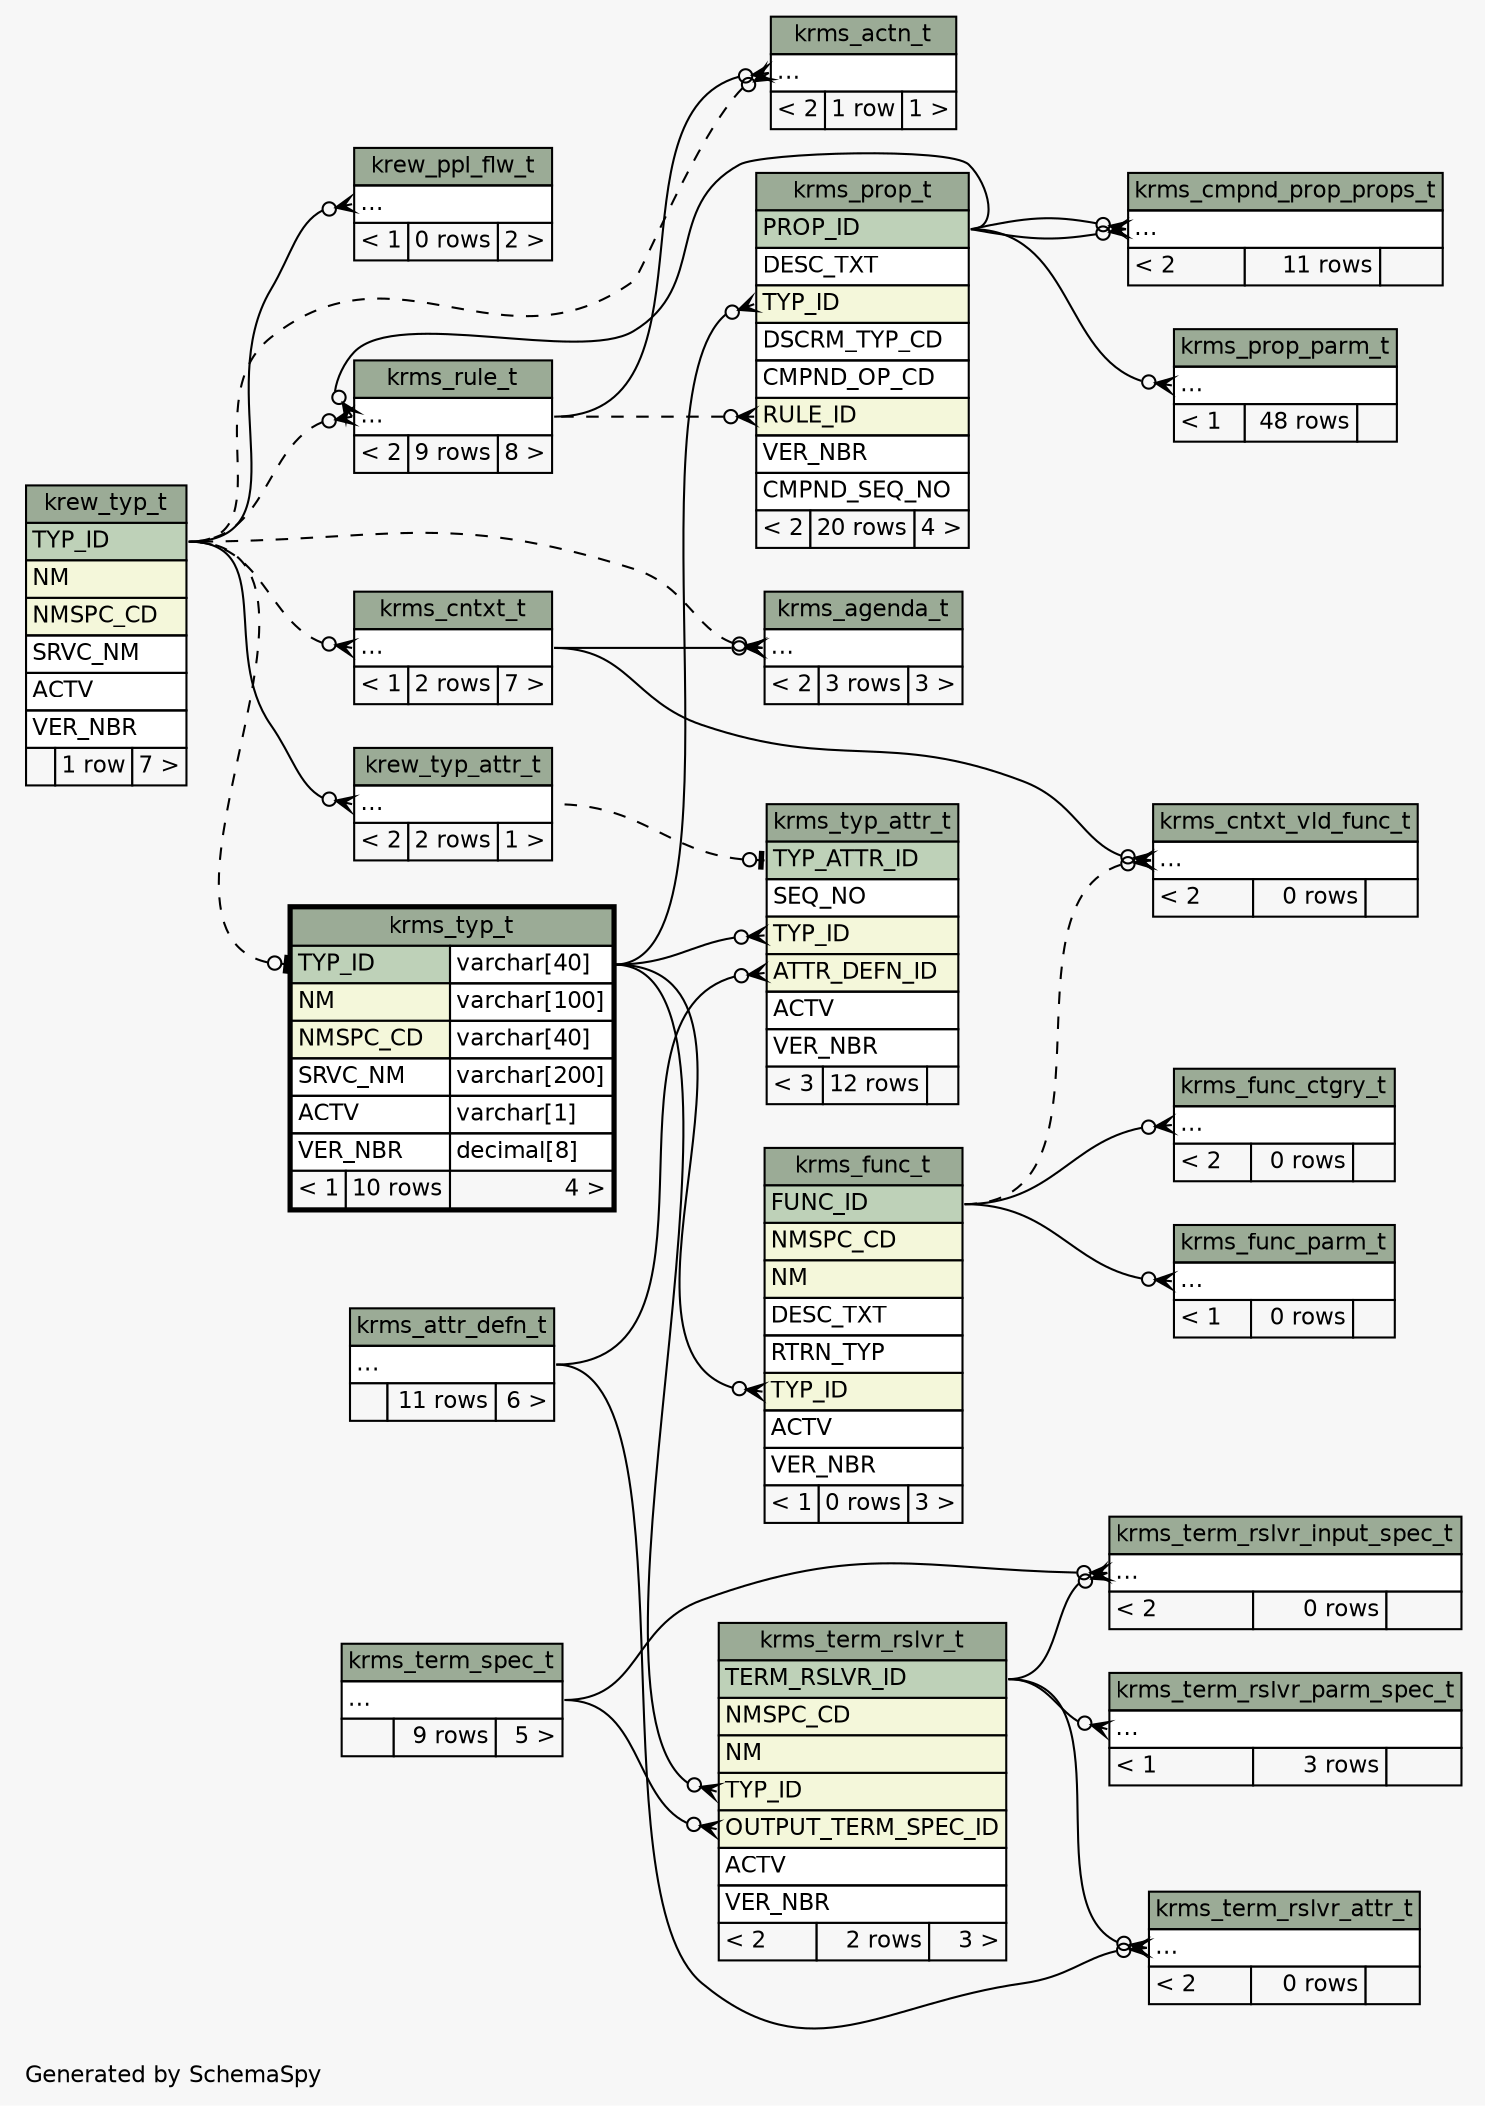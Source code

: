 // dot 2.28.0 on Mac OS X 10.7.2
// SchemaSpy rev 590
digraph "impliedTwoDegreesRelationshipsDiagram" {
  graph [
    rankdir="RL"
    bgcolor="#f7f7f7"
    label="\nGenerated by SchemaSpy"
    labeljust="l"
    nodesep="0.18"
    ranksep="0.46"
    fontname="Helvetica"
    fontsize="11"
  ];
  node [
    fontname="Helvetica"
    fontsize="11"
    shape="plaintext"
  ];
  edge [
    arrowsize="0.8"
  ];
  "krew_ppl_flw_t":"elipses":w -> "krew_typ_t":"TYP_ID":e [arrowhead=none dir=back arrowtail=crowodot];
  "krew_typ_attr_t":"elipses":w -> "krew_typ_t":"TYP_ID":e [arrowhead=none dir=back arrowtail=crowodot];
  "krms_actn_t":"elipses":w -> "krms_rule_t":"elipses":e [arrowhead=none dir=back arrowtail=crowodot];
  "krms_actn_t":"elipses":w -> "krew_typ_t":"TYP_ID":e [arrowhead=none dir=back arrowtail=crowodot style=dashed];
  "krms_agenda_t":"elipses":w -> "krms_cntxt_t":"elipses":e [arrowhead=none dir=back arrowtail=crowodot];
  "krms_agenda_t":"elipses":w -> "krew_typ_t":"TYP_ID":e [arrowhead=none dir=back arrowtail=crowodot style=dashed];
  "krms_cmpnd_prop_props_t":"elipses":w -> "krms_prop_t":"PROP_ID":e [arrowhead=none dir=back arrowtail=crowodot];
  "krms_cmpnd_prop_props_t":"elipses":w -> "krms_prop_t":"PROP_ID":e [arrowhead=none dir=back arrowtail=crowodot];
  "krms_cntxt_t":"elipses":w -> "krew_typ_t":"TYP_ID":e [arrowhead=none dir=back arrowtail=crowodot style=dashed];
  "krms_cntxt_vld_func_t":"elipses":w -> "krms_cntxt_t":"elipses":e [arrowhead=none dir=back arrowtail=crowodot];
  "krms_cntxt_vld_func_t":"elipses":w -> "krms_func_t":"FUNC_ID":e [arrowhead=none dir=back arrowtail=crowodot style=dashed];
  "krms_func_ctgry_t":"elipses":w -> "krms_func_t":"FUNC_ID":e [arrowhead=none dir=back arrowtail=crowodot];
  "krms_func_parm_t":"elipses":w -> "krms_func_t":"FUNC_ID":e [arrowhead=none dir=back arrowtail=crowodot];
  "krms_func_t":"TYP_ID":w -> "krms_typ_t":"TYP_ID.type":e [arrowhead=none dir=back arrowtail=crowodot];
  "krms_prop_parm_t":"elipses":w -> "krms_prop_t":"PROP_ID":e [arrowhead=none dir=back arrowtail=crowodot];
  "krms_prop_t":"RULE_ID":w -> "krms_rule_t":"elipses":e [arrowhead=none dir=back arrowtail=crowodot style=dashed];
  "krms_prop_t":"TYP_ID":w -> "krms_typ_t":"TYP_ID.type":e [arrowhead=none dir=back arrowtail=crowodot];
  "krms_rule_t":"elipses":w -> "krms_prop_t":"PROP_ID":e [arrowhead=none dir=back arrowtail=crowodot];
  "krms_rule_t":"elipses":w -> "krew_typ_t":"TYP_ID":e [arrowhead=none dir=back arrowtail=crowodot style=dashed];
  "krms_term_rslvr_attr_t":"elipses":w -> "krms_attr_defn_t":"elipses":e [arrowhead=none dir=back arrowtail=crowodot];
  "krms_term_rslvr_attr_t":"elipses":w -> "krms_term_rslvr_t":"TERM_RSLVR_ID":e [arrowhead=none dir=back arrowtail=crowodot];
  "krms_term_rslvr_input_spec_t":"elipses":w -> "krms_term_rslvr_t":"TERM_RSLVR_ID":e [arrowhead=none dir=back arrowtail=crowodot];
  "krms_term_rslvr_input_spec_t":"elipses":w -> "krms_term_spec_t":"elipses":e [arrowhead=none dir=back arrowtail=crowodot];
  "krms_term_rslvr_parm_spec_t":"elipses":w -> "krms_term_rslvr_t":"TERM_RSLVR_ID":e [arrowhead=none dir=back arrowtail=crowodot];
  "krms_term_rslvr_t":"OUTPUT_TERM_SPEC_ID":w -> "krms_term_spec_t":"elipses":e [arrowhead=none dir=back arrowtail=crowodot];
  "krms_term_rslvr_t":"TYP_ID":w -> "krms_typ_t":"TYP_ID.type":e [arrowhead=none dir=back arrowtail=crowodot];
  "krms_typ_attr_t":"ATTR_DEFN_ID":w -> "krms_attr_defn_t":"elipses":e [arrowhead=none dir=back arrowtail=crowodot];
  "krms_typ_attr_t":"TYP_ATTR_ID":w -> "krew_typ_attr_t":"elipses":e [arrowhead=none dir=back arrowtail=teeodot style=dashed];
  "krms_typ_attr_t":"TYP_ID":w -> "krms_typ_t":"TYP_ID.type":e [arrowhead=none dir=back arrowtail=crowodot];
  "krms_typ_t":"TYP_ID":w -> "krew_typ_t":"TYP_ID":e [arrowhead=none dir=back arrowtail=teeodot style=dashed];
  "krew_ppl_flw_t" [
    label=<
    <TABLE BORDER="0" CELLBORDER="1" CELLSPACING="0" BGCOLOR="#ffffff">
      <TR><TD COLSPAN="3" BGCOLOR="#9bab96" ALIGN="CENTER">krew_ppl_flw_t</TD></TR>
      <TR><TD PORT="elipses" COLSPAN="3" ALIGN="LEFT">...</TD></TR>
      <TR><TD ALIGN="LEFT" BGCOLOR="#f7f7f7">&lt; 1</TD><TD ALIGN="RIGHT" BGCOLOR="#f7f7f7">0 rows</TD><TD ALIGN="RIGHT" BGCOLOR="#f7f7f7">2 &gt;</TD></TR>
    </TABLE>>
    URL="krew_ppl_flw_t.html"
    tooltip="krew_ppl_flw_t"
  ];
  "krew_typ_attr_t" [
    label=<
    <TABLE BORDER="0" CELLBORDER="1" CELLSPACING="0" BGCOLOR="#ffffff">
      <TR><TD COLSPAN="3" BGCOLOR="#9bab96" ALIGN="CENTER">krew_typ_attr_t</TD></TR>
      <TR><TD PORT="elipses" COLSPAN="3" ALIGN="LEFT">...</TD></TR>
      <TR><TD ALIGN="LEFT" BGCOLOR="#f7f7f7">&lt; 2</TD><TD ALIGN="RIGHT" BGCOLOR="#f7f7f7">2 rows</TD><TD ALIGN="RIGHT" BGCOLOR="#f7f7f7">1 &gt;</TD></TR>
    </TABLE>>
    URL="krew_typ_attr_t.html"
    tooltip="krew_typ_attr_t"
  ];
  "krew_typ_t" [
    label=<
    <TABLE BORDER="0" CELLBORDER="1" CELLSPACING="0" BGCOLOR="#ffffff">
      <TR><TD COLSPAN="3" BGCOLOR="#9bab96" ALIGN="CENTER">krew_typ_t</TD></TR>
      <TR><TD PORT="TYP_ID" COLSPAN="3" BGCOLOR="#bed1b8" ALIGN="LEFT">TYP_ID</TD></TR>
      <TR><TD PORT="NM" COLSPAN="3" BGCOLOR="#f4f7da" ALIGN="LEFT">NM</TD></TR>
      <TR><TD PORT="NMSPC_CD" COLSPAN="3" BGCOLOR="#f4f7da" ALIGN="LEFT">NMSPC_CD</TD></TR>
      <TR><TD PORT="SRVC_NM" COLSPAN="3" ALIGN="LEFT">SRVC_NM</TD></TR>
      <TR><TD PORT="ACTV" COLSPAN="3" ALIGN="LEFT">ACTV</TD></TR>
      <TR><TD PORT="VER_NBR" COLSPAN="3" ALIGN="LEFT">VER_NBR</TD></TR>
      <TR><TD ALIGN="LEFT" BGCOLOR="#f7f7f7">  </TD><TD ALIGN="RIGHT" BGCOLOR="#f7f7f7">1 row</TD><TD ALIGN="RIGHT" BGCOLOR="#f7f7f7">7 &gt;</TD></TR>
    </TABLE>>
    URL="krew_typ_t.html"
    tooltip="krew_typ_t"
  ];
  "krms_actn_t" [
    label=<
    <TABLE BORDER="0" CELLBORDER="1" CELLSPACING="0" BGCOLOR="#ffffff">
      <TR><TD COLSPAN="3" BGCOLOR="#9bab96" ALIGN="CENTER">krms_actn_t</TD></TR>
      <TR><TD PORT="elipses" COLSPAN="3" ALIGN="LEFT">...</TD></TR>
      <TR><TD ALIGN="LEFT" BGCOLOR="#f7f7f7">&lt; 2</TD><TD ALIGN="RIGHT" BGCOLOR="#f7f7f7">1 row</TD><TD ALIGN="RIGHT" BGCOLOR="#f7f7f7">1 &gt;</TD></TR>
    </TABLE>>
    URL="krms_actn_t.html"
    tooltip="krms_actn_t"
  ];
  "krms_agenda_t" [
    label=<
    <TABLE BORDER="0" CELLBORDER="1" CELLSPACING="0" BGCOLOR="#ffffff">
      <TR><TD COLSPAN="3" BGCOLOR="#9bab96" ALIGN="CENTER">krms_agenda_t</TD></TR>
      <TR><TD PORT="elipses" COLSPAN="3" ALIGN="LEFT">...</TD></TR>
      <TR><TD ALIGN="LEFT" BGCOLOR="#f7f7f7">&lt; 2</TD><TD ALIGN="RIGHT" BGCOLOR="#f7f7f7">3 rows</TD><TD ALIGN="RIGHT" BGCOLOR="#f7f7f7">3 &gt;</TD></TR>
    </TABLE>>
    URL="krms_agenda_t.html"
    tooltip="krms_agenda_t"
  ];
  "krms_attr_defn_t" [
    label=<
    <TABLE BORDER="0" CELLBORDER="1" CELLSPACING="0" BGCOLOR="#ffffff">
      <TR><TD COLSPAN="3" BGCOLOR="#9bab96" ALIGN="CENTER">krms_attr_defn_t</TD></TR>
      <TR><TD PORT="elipses" COLSPAN="3" ALIGN="LEFT">...</TD></TR>
      <TR><TD ALIGN="LEFT" BGCOLOR="#f7f7f7">  </TD><TD ALIGN="RIGHT" BGCOLOR="#f7f7f7">11 rows</TD><TD ALIGN="RIGHT" BGCOLOR="#f7f7f7">6 &gt;</TD></TR>
    </TABLE>>
    URL="krms_attr_defn_t.html"
    tooltip="krms_attr_defn_t"
  ];
  "krms_cmpnd_prop_props_t" [
    label=<
    <TABLE BORDER="0" CELLBORDER="1" CELLSPACING="0" BGCOLOR="#ffffff">
      <TR><TD COLSPAN="3" BGCOLOR="#9bab96" ALIGN="CENTER">krms_cmpnd_prop_props_t</TD></TR>
      <TR><TD PORT="elipses" COLSPAN="3" ALIGN="LEFT">...</TD></TR>
      <TR><TD ALIGN="LEFT" BGCOLOR="#f7f7f7">&lt; 2</TD><TD ALIGN="RIGHT" BGCOLOR="#f7f7f7">11 rows</TD><TD ALIGN="RIGHT" BGCOLOR="#f7f7f7">  </TD></TR>
    </TABLE>>
    URL="krms_cmpnd_prop_props_t.html"
    tooltip="krms_cmpnd_prop_props_t"
  ];
  "krms_cntxt_t" [
    label=<
    <TABLE BORDER="0" CELLBORDER="1" CELLSPACING="0" BGCOLOR="#ffffff">
      <TR><TD COLSPAN="3" BGCOLOR="#9bab96" ALIGN="CENTER">krms_cntxt_t</TD></TR>
      <TR><TD PORT="elipses" COLSPAN="3" ALIGN="LEFT">...</TD></TR>
      <TR><TD ALIGN="LEFT" BGCOLOR="#f7f7f7">&lt; 1</TD><TD ALIGN="RIGHT" BGCOLOR="#f7f7f7">2 rows</TD><TD ALIGN="RIGHT" BGCOLOR="#f7f7f7">7 &gt;</TD></TR>
    </TABLE>>
    URL="krms_cntxt_t.html"
    tooltip="krms_cntxt_t"
  ];
  "krms_cntxt_vld_func_t" [
    label=<
    <TABLE BORDER="0" CELLBORDER="1" CELLSPACING="0" BGCOLOR="#ffffff">
      <TR><TD COLSPAN="3" BGCOLOR="#9bab96" ALIGN="CENTER">krms_cntxt_vld_func_t</TD></TR>
      <TR><TD PORT="elipses" COLSPAN="3" ALIGN="LEFT">...</TD></TR>
      <TR><TD ALIGN="LEFT" BGCOLOR="#f7f7f7">&lt; 2</TD><TD ALIGN="RIGHT" BGCOLOR="#f7f7f7">0 rows</TD><TD ALIGN="RIGHT" BGCOLOR="#f7f7f7">  </TD></TR>
    </TABLE>>
    URL="krms_cntxt_vld_func_t.html"
    tooltip="krms_cntxt_vld_func_t"
  ];
  "krms_func_ctgry_t" [
    label=<
    <TABLE BORDER="0" CELLBORDER="1" CELLSPACING="0" BGCOLOR="#ffffff">
      <TR><TD COLSPAN="3" BGCOLOR="#9bab96" ALIGN="CENTER">krms_func_ctgry_t</TD></TR>
      <TR><TD PORT="elipses" COLSPAN="3" ALIGN="LEFT">...</TD></TR>
      <TR><TD ALIGN="LEFT" BGCOLOR="#f7f7f7">&lt; 2</TD><TD ALIGN="RIGHT" BGCOLOR="#f7f7f7">0 rows</TD><TD ALIGN="RIGHT" BGCOLOR="#f7f7f7">  </TD></TR>
    </TABLE>>
    URL="krms_func_ctgry_t.html"
    tooltip="krms_func_ctgry_t"
  ];
  "krms_func_parm_t" [
    label=<
    <TABLE BORDER="0" CELLBORDER="1" CELLSPACING="0" BGCOLOR="#ffffff">
      <TR><TD COLSPAN="3" BGCOLOR="#9bab96" ALIGN="CENTER">krms_func_parm_t</TD></TR>
      <TR><TD PORT="elipses" COLSPAN="3" ALIGN="LEFT">...</TD></TR>
      <TR><TD ALIGN="LEFT" BGCOLOR="#f7f7f7">&lt; 1</TD><TD ALIGN="RIGHT" BGCOLOR="#f7f7f7">0 rows</TD><TD ALIGN="RIGHT" BGCOLOR="#f7f7f7">  </TD></TR>
    </TABLE>>
    URL="krms_func_parm_t.html"
    tooltip="krms_func_parm_t"
  ];
  "krms_func_t" [
    label=<
    <TABLE BORDER="0" CELLBORDER="1" CELLSPACING="0" BGCOLOR="#ffffff">
      <TR><TD COLSPAN="3" BGCOLOR="#9bab96" ALIGN="CENTER">krms_func_t</TD></TR>
      <TR><TD PORT="FUNC_ID" COLSPAN="3" BGCOLOR="#bed1b8" ALIGN="LEFT">FUNC_ID</TD></TR>
      <TR><TD PORT="NMSPC_CD" COLSPAN="3" BGCOLOR="#f4f7da" ALIGN="LEFT">NMSPC_CD</TD></TR>
      <TR><TD PORT="NM" COLSPAN="3" BGCOLOR="#f4f7da" ALIGN="LEFT">NM</TD></TR>
      <TR><TD PORT="DESC_TXT" COLSPAN="3" ALIGN="LEFT">DESC_TXT</TD></TR>
      <TR><TD PORT="RTRN_TYP" COLSPAN="3" ALIGN="LEFT">RTRN_TYP</TD></TR>
      <TR><TD PORT="TYP_ID" COLSPAN="3" BGCOLOR="#f4f7da" ALIGN="LEFT">TYP_ID</TD></TR>
      <TR><TD PORT="ACTV" COLSPAN="3" ALIGN="LEFT">ACTV</TD></TR>
      <TR><TD PORT="VER_NBR" COLSPAN="3" ALIGN="LEFT">VER_NBR</TD></TR>
      <TR><TD ALIGN="LEFT" BGCOLOR="#f7f7f7">&lt; 1</TD><TD ALIGN="RIGHT" BGCOLOR="#f7f7f7">0 rows</TD><TD ALIGN="RIGHT" BGCOLOR="#f7f7f7">3 &gt;</TD></TR>
    </TABLE>>
    URL="krms_func_t.html"
    tooltip="krms_func_t"
  ];
  "krms_prop_parm_t" [
    label=<
    <TABLE BORDER="0" CELLBORDER="1" CELLSPACING="0" BGCOLOR="#ffffff">
      <TR><TD COLSPAN="3" BGCOLOR="#9bab96" ALIGN="CENTER">krms_prop_parm_t</TD></TR>
      <TR><TD PORT="elipses" COLSPAN="3" ALIGN="LEFT">...</TD></TR>
      <TR><TD ALIGN="LEFT" BGCOLOR="#f7f7f7">&lt; 1</TD><TD ALIGN="RIGHT" BGCOLOR="#f7f7f7">48 rows</TD><TD ALIGN="RIGHT" BGCOLOR="#f7f7f7">  </TD></TR>
    </TABLE>>
    URL="krms_prop_parm_t.html"
    tooltip="krms_prop_parm_t"
  ];
  "krms_prop_t" [
    label=<
    <TABLE BORDER="0" CELLBORDER="1" CELLSPACING="0" BGCOLOR="#ffffff">
      <TR><TD COLSPAN="3" BGCOLOR="#9bab96" ALIGN="CENTER">krms_prop_t</TD></TR>
      <TR><TD PORT="PROP_ID" COLSPAN="3" BGCOLOR="#bed1b8" ALIGN="LEFT">PROP_ID</TD></TR>
      <TR><TD PORT="DESC_TXT" COLSPAN="3" ALIGN="LEFT">DESC_TXT</TD></TR>
      <TR><TD PORT="TYP_ID" COLSPAN="3" BGCOLOR="#f4f7da" ALIGN="LEFT">TYP_ID</TD></TR>
      <TR><TD PORT="DSCRM_TYP_CD" COLSPAN="3" ALIGN="LEFT">DSCRM_TYP_CD</TD></TR>
      <TR><TD PORT="CMPND_OP_CD" COLSPAN="3" ALIGN="LEFT">CMPND_OP_CD</TD></TR>
      <TR><TD PORT="RULE_ID" COLSPAN="3" BGCOLOR="#f4f7da" ALIGN="LEFT">RULE_ID</TD></TR>
      <TR><TD PORT="VER_NBR" COLSPAN="3" ALIGN="LEFT">VER_NBR</TD></TR>
      <TR><TD PORT="CMPND_SEQ_NO" COLSPAN="3" ALIGN="LEFT">CMPND_SEQ_NO</TD></TR>
      <TR><TD ALIGN="LEFT" BGCOLOR="#f7f7f7">&lt; 2</TD><TD ALIGN="RIGHT" BGCOLOR="#f7f7f7">20 rows</TD><TD ALIGN="RIGHT" BGCOLOR="#f7f7f7">4 &gt;</TD></TR>
    </TABLE>>
    URL="krms_prop_t.html"
    tooltip="krms_prop_t"
  ];
  "krms_rule_t" [
    label=<
    <TABLE BORDER="0" CELLBORDER="1" CELLSPACING="0" BGCOLOR="#ffffff">
      <TR><TD COLSPAN="3" BGCOLOR="#9bab96" ALIGN="CENTER">krms_rule_t</TD></TR>
      <TR><TD PORT="elipses" COLSPAN="3" ALIGN="LEFT">...</TD></TR>
      <TR><TD ALIGN="LEFT" BGCOLOR="#f7f7f7">&lt; 2</TD><TD ALIGN="RIGHT" BGCOLOR="#f7f7f7">9 rows</TD><TD ALIGN="RIGHT" BGCOLOR="#f7f7f7">8 &gt;</TD></TR>
    </TABLE>>
    URL="krms_rule_t.html"
    tooltip="krms_rule_t"
  ];
  "krms_term_rslvr_attr_t" [
    label=<
    <TABLE BORDER="0" CELLBORDER="1" CELLSPACING="0" BGCOLOR="#ffffff">
      <TR><TD COLSPAN="3" BGCOLOR="#9bab96" ALIGN="CENTER">krms_term_rslvr_attr_t</TD></TR>
      <TR><TD PORT="elipses" COLSPAN="3" ALIGN="LEFT">...</TD></TR>
      <TR><TD ALIGN="LEFT" BGCOLOR="#f7f7f7">&lt; 2</TD><TD ALIGN="RIGHT" BGCOLOR="#f7f7f7">0 rows</TD><TD ALIGN="RIGHT" BGCOLOR="#f7f7f7">  </TD></TR>
    </TABLE>>
    URL="krms_term_rslvr_attr_t.html"
    tooltip="krms_term_rslvr_attr_t"
  ];
  "krms_term_rslvr_input_spec_t" [
    label=<
    <TABLE BORDER="0" CELLBORDER="1" CELLSPACING="0" BGCOLOR="#ffffff">
      <TR><TD COLSPAN="3" BGCOLOR="#9bab96" ALIGN="CENTER">krms_term_rslvr_input_spec_t</TD></TR>
      <TR><TD PORT="elipses" COLSPAN="3" ALIGN="LEFT">...</TD></TR>
      <TR><TD ALIGN="LEFT" BGCOLOR="#f7f7f7">&lt; 2</TD><TD ALIGN="RIGHT" BGCOLOR="#f7f7f7">0 rows</TD><TD ALIGN="RIGHT" BGCOLOR="#f7f7f7">  </TD></TR>
    </TABLE>>
    URL="krms_term_rslvr_input_spec_t.html"
    tooltip="krms_term_rslvr_input_spec_t"
  ];
  "krms_term_rslvr_parm_spec_t" [
    label=<
    <TABLE BORDER="0" CELLBORDER="1" CELLSPACING="0" BGCOLOR="#ffffff">
      <TR><TD COLSPAN="3" BGCOLOR="#9bab96" ALIGN="CENTER">krms_term_rslvr_parm_spec_t</TD></TR>
      <TR><TD PORT="elipses" COLSPAN="3" ALIGN="LEFT">...</TD></TR>
      <TR><TD ALIGN="LEFT" BGCOLOR="#f7f7f7">&lt; 1</TD><TD ALIGN="RIGHT" BGCOLOR="#f7f7f7">3 rows</TD><TD ALIGN="RIGHT" BGCOLOR="#f7f7f7">  </TD></TR>
    </TABLE>>
    URL="krms_term_rslvr_parm_spec_t.html"
    tooltip="krms_term_rslvr_parm_spec_t"
  ];
  "krms_term_rslvr_t" [
    label=<
    <TABLE BORDER="0" CELLBORDER="1" CELLSPACING="0" BGCOLOR="#ffffff">
      <TR><TD COLSPAN="3" BGCOLOR="#9bab96" ALIGN="CENTER">krms_term_rslvr_t</TD></TR>
      <TR><TD PORT="TERM_RSLVR_ID" COLSPAN="3" BGCOLOR="#bed1b8" ALIGN="LEFT">TERM_RSLVR_ID</TD></TR>
      <TR><TD PORT="NMSPC_CD" COLSPAN="3" BGCOLOR="#f4f7da" ALIGN="LEFT">NMSPC_CD</TD></TR>
      <TR><TD PORT="NM" COLSPAN="3" BGCOLOR="#f4f7da" ALIGN="LEFT">NM</TD></TR>
      <TR><TD PORT="TYP_ID" COLSPAN="3" BGCOLOR="#f4f7da" ALIGN="LEFT">TYP_ID</TD></TR>
      <TR><TD PORT="OUTPUT_TERM_SPEC_ID" COLSPAN="3" BGCOLOR="#f4f7da" ALIGN="LEFT">OUTPUT_TERM_SPEC_ID</TD></TR>
      <TR><TD PORT="ACTV" COLSPAN="3" ALIGN="LEFT">ACTV</TD></TR>
      <TR><TD PORT="VER_NBR" COLSPAN="3" ALIGN="LEFT">VER_NBR</TD></TR>
      <TR><TD ALIGN="LEFT" BGCOLOR="#f7f7f7">&lt; 2</TD><TD ALIGN="RIGHT" BGCOLOR="#f7f7f7">2 rows</TD><TD ALIGN="RIGHT" BGCOLOR="#f7f7f7">3 &gt;</TD></TR>
    </TABLE>>
    URL="krms_term_rslvr_t.html"
    tooltip="krms_term_rslvr_t"
  ];
  "krms_term_spec_t" [
    label=<
    <TABLE BORDER="0" CELLBORDER="1" CELLSPACING="0" BGCOLOR="#ffffff">
      <TR><TD COLSPAN="3" BGCOLOR="#9bab96" ALIGN="CENTER">krms_term_spec_t</TD></TR>
      <TR><TD PORT="elipses" COLSPAN="3" ALIGN="LEFT">...</TD></TR>
      <TR><TD ALIGN="LEFT" BGCOLOR="#f7f7f7">  </TD><TD ALIGN="RIGHT" BGCOLOR="#f7f7f7">9 rows</TD><TD ALIGN="RIGHT" BGCOLOR="#f7f7f7">5 &gt;</TD></TR>
    </TABLE>>
    URL="krms_term_spec_t.html"
    tooltip="krms_term_spec_t"
  ];
  "krms_typ_attr_t" [
    label=<
    <TABLE BORDER="0" CELLBORDER="1" CELLSPACING="0" BGCOLOR="#ffffff">
      <TR><TD COLSPAN="3" BGCOLOR="#9bab96" ALIGN="CENTER">krms_typ_attr_t</TD></TR>
      <TR><TD PORT="TYP_ATTR_ID" COLSPAN="3" BGCOLOR="#bed1b8" ALIGN="LEFT">TYP_ATTR_ID</TD></TR>
      <TR><TD PORT="SEQ_NO" COLSPAN="3" ALIGN="LEFT">SEQ_NO</TD></TR>
      <TR><TD PORT="TYP_ID" COLSPAN="3" BGCOLOR="#f4f7da" ALIGN="LEFT">TYP_ID</TD></TR>
      <TR><TD PORT="ATTR_DEFN_ID" COLSPAN="3" BGCOLOR="#f4f7da" ALIGN="LEFT">ATTR_DEFN_ID</TD></TR>
      <TR><TD PORT="ACTV" COLSPAN="3" ALIGN="LEFT">ACTV</TD></TR>
      <TR><TD PORT="VER_NBR" COLSPAN="3" ALIGN="LEFT">VER_NBR</TD></TR>
      <TR><TD ALIGN="LEFT" BGCOLOR="#f7f7f7">&lt; 3</TD><TD ALIGN="RIGHT" BGCOLOR="#f7f7f7">12 rows</TD><TD ALIGN="RIGHT" BGCOLOR="#f7f7f7">  </TD></TR>
    </TABLE>>
    URL="krms_typ_attr_t.html"
    tooltip="krms_typ_attr_t"
  ];
  "krms_typ_t" [
    label=<
    <TABLE BORDER="2" CELLBORDER="1" CELLSPACING="0" BGCOLOR="#ffffff">
      <TR><TD COLSPAN="3" BGCOLOR="#9bab96" ALIGN="CENTER">krms_typ_t</TD></TR>
      <TR><TD PORT="TYP_ID" COLSPAN="2" BGCOLOR="#bed1b8" ALIGN="LEFT">TYP_ID</TD><TD PORT="TYP_ID.type" ALIGN="LEFT">varchar[40]</TD></TR>
      <TR><TD PORT="NM" COLSPAN="2" BGCOLOR="#f4f7da" ALIGN="LEFT">NM</TD><TD PORT="NM.type" ALIGN="LEFT">varchar[100]</TD></TR>
      <TR><TD PORT="NMSPC_CD" COLSPAN="2" BGCOLOR="#f4f7da" ALIGN="LEFT">NMSPC_CD</TD><TD PORT="NMSPC_CD.type" ALIGN="LEFT">varchar[40]</TD></TR>
      <TR><TD PORT="SRVC_NM" COLSPAN="2" ALIGN="LEFT">SRVC_NM</TD><TD PORT="SRVC_NM.type" ALIGN="LEFT">varchar[200]</TD></TR>
      <TR><TD PORT="ACTV" COLSPAN="2" ALIGN="LEFT">ACTV</TD><TD PORT="ACTV.type" ALIGN="LEFT">varchar[1]</TD></TR>
      <TR><TD PORT="VER_NBR" COLSPAN="2" ALIGN="LEFT">VER_NBR</TD><TD PORT="VER_NBR.type" ALIGN="LEFT">decimal[8]</TD></TR>
      <TR><TD ALIGN="LEFT" BGCOLOR="#f7f7f7">&lt; 1</TD><TD ALIGN="RIGHT" BGCOLOR="#f7f7f7">10 rows</TD><TD ALIGN="RIGHT" BGCOLOR="#f7f7f7">4 &gt;</TD></TR>
    </TABLE>>
    URL="krms_typ_t.html"
    tooltip="krms_typ_t"
  ];
}
